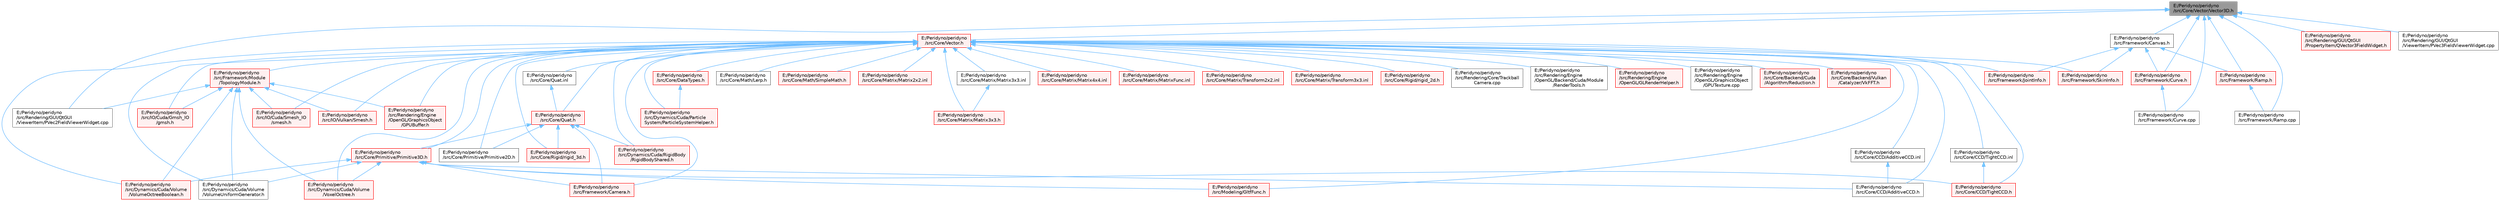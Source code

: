 digraph "E:/Peridyno/peridyno/src/Core/Vector/Vector3D.h"
{
 // LATEX_PDF_SIZE
  bgcolor="transparent";
  edge [fontname=Helvetica,fontsize=10,labelfontname=Helvetica,labelfontsize=10];
  node [fontname=Helvetica,fontsize=10,shape=box,height=0.2,width=0.4];
  Node1 [id="Node000001",label="E:/Peridyno/peridyno\l/src/Core/Vector/Vector3D.h",height=0.2,width=0.4,color="gray40", fillcolor="grey60", style="filled", fontcolor="black",tooltip=" "];
  Node1 -> Node2 [id="edge1_Node000001_Node000002",dir="back",color="steelblue1",style="solid",tooltip=" "];
  Node2 [id="Node000002",label="E:/Peridyno/peridyno\l/src/Core/Vector.h",height=0.2,width=0.4,color="red", fillcolor="#FFF0F0", style="filled",URL="$_vector_8h.html",tooltip=" "];
  Node2 -> Node3 [id="edge2_Node000002_Node000003",dir="back",color="steelblue1",style="solid",tooltip=" "];
  Node3 [id="Node000003",label="E:/Peridyno/peridyno\l/src/Core/Backend/Cuda\l/Algorithm/Reduction.h",height=0.2,width=0.4,color="red", fillcolor="#FFF0F0", style="filled",URL="$_reduction_8h.html",tooltip=" "];
  Node2 -> Node44 [id="edge3_Node000002_Node000044",dir="back",color="steelblue1",style="solid",tooltip=" "];
  Node44 [id="Node000044",label="E:/Peridyno/peridyno\l/src/Core/Backend/Vulkan\l/Catalyzer/VkFFT.h",height=0.2,width=0.4,color="red", fillcolor="#FFF0F0", style="filled",URL="$_vk_f_f_t_8h.html",tooltip=" "];
  Node2 -> Node46 [id="edge4_Node000002_Node000046",dir="back",color="steelblue1",style="solid",tooltip=" "];
  Node46 [id="Node000046",label="E:/Peridyno/peridyno\l/src/Core/CCD/AdditiveCCD.h",height=0.2,width=0.4,color="grey40", fillcolor="white", style="filled",URL="$_additive_c_c_d_8h.html",tooltip=" "];
  Node2 -> Node47 [id="edge5_Node000002_Node000047",dir="back",color="steelblue1",style="solid",tooltip=" "];
  Node47 [id="Node000047",label="E:/Peridyno/peridyno\l/src/Core/CCD/AdditiveCCD.inl",height=0.2,width=0.4,color="grey40", fillcolor="white", style="filled",URL="$_additive_c_c_d_8inl.html",tooltip=" "];
  Node47 -> Node46 [id="edge6_Node000047_Node000046",dir="back",color="steelblue1",style="solid",tooltip=" "];
  Node2 -> Node48 [id="edge7_Node000002_Node000048",dir="back",color="steelblue1",style="solid",tooltip=" "];
  Node48 [id="Node000048",label="E:/Peridyno/peridyno\l/src/Core/CCD/TightCCD.h",height=0.2,width=0.4,color="red", fillcolor="#FFF0F0", style="filled",URL="$_tight_c_c_d_8h.html",tooltip=" "];
  Node2 -> Node51 [id="edge8_Node000002_Node000051",dir="back",color="steelblue1",style="solid",tooltip=" "];
  Node51 [id="Node000051",label="E:/Peridyno/peridyno\l/src/Core/CCD/TightCCD.inl",height=0.2,width=0.4,color="grey40", fillcolor="white", style="filled",URL="$_tight_c_c_d_8inl.html",tooltip=" "];
  Node51 -> Node48 [id="edge9_Node000051_Node000048",dir="back",color="steelblue1",style="solid",tooltip=" "];
  Node2 -> Node52 [id="edge10_Node000002_Node000052",dir="back",color="steelblue1",style="solid",tooltip=" "];
  Node52 [id="Node000052",label="E:/Peridyno/peridyno\l/src/Core/DataTypes.h",height=0.2,width=0.4,color="red", fillcolor="#FFF0F0", style="filled",URL="$_data_types_8h.html",tooltip=" "];
  Node52 -> Node53 [id="edge11_Node000052_Node000053",dir="back",color="steelblue1",style="solid",tooltip=" "];
  Node53 [id="Node000053",label="E:/Peridyno/peridyno\l/src/Dynamics/Cuda/Particle\lSystem/ParticleSystemHelper.h",height=0.2,width=0.4,color="red", fillcolor="#FFF0F0", style="filled",URL="$_particle_system_helper_8h.html",tooltip=" "];
  Node2 -> Node561 [id="edge12_Node000002_Node000561",dir="back",color="steelblue1",style="solid",tooltip=" "];
  Node561 [id="Node000561",label="E:/Peridyno/peridyno\l/src/Core/Math/Lerp.h",height=0.2,width=0.4,color="grey40", fillcolor="white", style="filled",URL="$_lerp_8h.html",tooltip=" "];
  Node2 -> Node562 [id="edge13_Node000002_Node000562",dir="back",color="steelblue1",style="solid",tooltip=" "];
  Node562 [id="Node000562",label="E:/Peridyno/peridyno\l/src/Core/Math/SimpleMath.h",height=0.2,width=0.4,color="red", fillcolor="#FFF0F0", style="filled",URL="$_simple_math_8h.html",tooltip=" "];
  Node2 -> Node650 [id="edge14_Node000002_Node000650",dir="back",color="steelblue1",style="solid",tooltip=" "];
  Node650 [id="Node000650",label="E:/Peridyno/peridyno\l/src/Core/Matrix/Matrix2x2.inl",height=0.2,width=0.4,color="red", fillcolor="#FFF0F0", style="filled",URL="$_matrix2x2_8inl.html",tooltip=" "];
  Node2 -> Node665 [id="edge15_Node000002_Node000665",dir="back",color="steelblue1",style="solid",tooltip=" "];
  Node665 [id="Node000665",label="E:/Peridyno/peridyno\l/src/Core/Matrix/Matrix3x3.h",height=0.2,width=0.4,color="red", fillcolor="#FFF0F0", style="filled",URL="$_matrix3x3_8h.html",tooltip=" "];
  Node2 -> Node666 [id="edge16_Node000002_Node000666",dir="back",color="steelblue1",style="solid",tooltip=" "];
  Node666 [id="Node000666",label="E:/Peridyno/peridyno\l/src/Core/Matrix/Matrix3x3.inl",height=0.2,width=0.4,color="grey40", fillcolor="white", style="filled",URL="$_matrix3x3_8inl.html",tooltip=" "];
  Node666 -> Node665 [id="edge17_Node000666_Node000665",dir="back",color="steelblue1",style="solid",tooltip=" "];
  Node2 -> Node667 [id="edge18_Node000002_Node000667",dir="back",color="steelblue1",style="solid",tooltip=" "];
  Node667 [id="Node000667",label="E:/Peridyno/peridyno\l/src/Core/Matrix/Matrix4x4.inl",height=0.2,width=0.4,color="red", fillcolor="#FFF0F0", style="filled",URL="$_matrix4x4_8inl.html",tooltip=" "];
  Node2 -> Node654 [id="edge19_Node000002_Node000654",dir="back",color="steelblue1",style="solid",tooltip=" "];
  Node654 [id="Node000654",label="E:/Peridyno/peridyno\l/src/Core/Matrix/MatrixFunc.inl",height=0.2,width=0.4,color="red", fillcolor="#FFF0F0", style="filled",URL="$_matrix_func_8inl.html",tooltip=" "];
  Node2 -> Node669 [id="edge20_Node000002_Node000669",dir="back",color="steelblue1",style="solid",tooltip=" "];
  Node669 [id="Node000669",label="E:/Peridyno/peridyno\l/src/Core/Matrix/Transform2x2.inl",height=0.2,width=0.4,color="red", fillcolor="#FFF0F0", style="filled",URL="$_transform2x2_8inl.html",tooltip=" "];
  Node2 -> Node670 [id="edge21_Node000002_Node000670",dir="back",color="steelblue1",style="solid",tooltip=" "];
  Node670 [id="Node000670",label="E:/Peridyno/peridyno\l/src/Core/Matrix/Transform3x3.inl",height=0.2,width=0.4,color="red", fillcolor="#FFF0F0", style="filled",URL="$_transform3x3_8inl.html",tooltip=" "];
  Node2 -> Node569 [id="edge22_Node000002_Node000569",dir="back",color="steelblue1",style="solid",tooltip=" "];
  Node569 [id="Node000569",label="E:/Peridyno/peridyno\l/src/Core/Primitive/Primitive2D.h",height=0.2,width=0.4,color="grey40", fillcolor="white", style="filled",URL="$_primitive2_d_8h.html",tooltip=" "];
  Node2 -> Node571 [id="edge23_Node000002_Node000571",dir="back",color="steelblue1",style="solid",tooltip=" "];
  Node571 [id="Node000571",label="E:/Peridyno/peridyno\l/src/Core/Primitive/Primitive3D.h",height=0.2,width=0.4,color="red", fillcolor="#FFF0F0", style="filled",URL="$_primitive3_d_8h.html",tooltip=" "];
  Node571 -> Node46 [id="edge24_Node000571_Node000046",dir="back",color="steelblue1",style="solid",tooltip=" "];
  Node571 -> Node48 [id="edge25_Node000571_Node000048",dir="back",color="steelblue1",style="solid",tooltip=" "];
  Node571 -> Node329 [id="edge26_Node000571_Node000329",dir="back",color="steelblue1",style="solid",tooltip=" "];
  Node329 [id="Node000329",label="E:/Peridyno/peridyno\l/src/Dynamics/Cuda/Volume\l/VolumeOctreeBoolean.h",height=0.2,width=0.4,color="red", fillcolor="#FFF0F0", style="filled",URL="$_volume_octree_boolean_8h.html",tooltip=" "];
  Node571 -> Node332 [id="edge27_Node000571_Node000332",dir="back",color="steelblue1",style="solid",tooltip=" "];
  Node332 [id="Node000332",label="E:/Peridyno/peridyno\l/src/Dynamics/Cuda/Volume\l/VolumeUniformGenerator.h",height=0.2,width=0.4,color="grey40", fillcolor="white", style="filled",URL="$_volume_uniform_generator_8h.html",tooltip=" "];
  Node571 -> Node468 [id="edge28_Node000571_Node000468",dir="back",color="steelblue1",style="solid",tooltip=" "];
  Node468 [id="Node000468",label="E:/Peridyno/peridyno\l/src/Dynamics/Cuda/Volume\l/VoxelOctree.h",height=0.2,width=0.4,color="red", fillcolor="#FFF0F0", style="filled",URL="$_voxel_octree_8h.html",tooltip=" "];
  Node571 -> Node573 [id="edge29_Node000571_Node000573",dir="back",color="steelblue1",style="solid",tooltip=" "];
  Node573 [id="Node000573",label="E:/Peridyno/peridyno\l/src/Framework/Camera.h",height=0.2,width=0.4,color="red", fillcolor="#FFF0F0", style="filled",URL="$_framework_2_camera_8h.html",tooltip=" "];
  Node571 -> Node518 [id="edge30_Node000571_Node000518",dir="back",color="steelblue1",style="solid",tooltip=" "];
  Node518 [id="Node000518",label="E:/Peridyno/peridyno\l/src/Modeling/GltfFunc.h",height=0.2,width=0.4,color="red", fillcolor="#FFF0F0", style="filled",URL="$_gltf_func_8h.html",tooltip=" "];
  Node2 -> Node655 [id="edge31_Node000002_Node000655",dir="back",color="steelblue1",style="solid",tooltip=" "];
  Node655 [id="Node000655",label="E:/Peridyno/peridyno\l/src/Core/Quat.h",height=0.2,width=0.4,color="red", fillcolor="#FFF0F0", style="filled",URL="$_quat_8h.html",tooltip="Implementation of quaternion."];
  Node655 -> Node569 [id="edge32_Node000655_Node000569",dir="back",color="steelblue1",style="solid",tooltip=" "];
  Node655 -> Node571 [id="edge33_Node000655_Node000571",dir="back",color="steelblue1",style="solid",tooltip=" "];
  Node655 -> Node658 [id="edge34_Node000655_Node000658",dir="back",color="steelblue1",style="solid",tooltip=" "];
  Node658 [id="Node000658",label="E:/Peridyno/peridyno\l/src/Core/Rigid/rigid_3d.h",height=0.2,width=0.4,color="red", fillcolor="#FFF0F0", style="filled",URL="$rigid__3d_8h.html",tooltip=" "];
  Node655 -> Node660 [id="edge35_Node000655_Node000660",dir="back",color="steelblue1",style="solid",tooltip=" "];
  Node660 [id="Node000660",label="E:/Peridyno/peridyno\l/src/Dynamics/Cuda/RigidBody\l/RigidBodyShared.h",height=0.2,width=0.4,color="red", fillcolor="#FFF0F0", style="filled",URL="$_rigid_body_shared_8h.html",tooltip=" "];
  Node655 -> Node573 [id="edge36_Node000655_Node000573",dir="back",color="steelblue1",style="solid",tooltip=" "];
  Node2 -> Node662 [id="edge37_Node000002_Node000662",dir="back",color="steelblue1",style="solid",tooltip=" "];
  Node662 [id="Node000662",label="E:/Peridyno/peridyno\l/src/Core/Quat.inl",height=0.2,width=0.4,color="grey40", fillcolor="white", style="filled",URL="$_quat_8inl.html",tooltip=" "];
  Node662 -> Node655 [id="edge38_Node000662_Node000655",dir="back",color="steelblue1",style="solid",tooltip=" "];
  Node2 -> Node663 [id="edge39_Node000002_Node000663",dir="back",color="steelblue1",style="solid",tooltip=" "];
  Node663 [id="Node000663",label="E:/Peridyno/peridyno\l/src/Core/Rigid/rigid_2d.h",height=0.2,width=0.4,color="red", fillcolor="#FFF0F0", style="filled",URL="$rigid__2d_8h.html",tooltip=" "];
  Node2 -> Node658 [id="edge40_Node000002_Node000658",dir="back",color="steelblue1",style="solid",tooltip=" "];
  Node2 -> Node53 [id="edge41_Node000002_Node000053",dir="back",color="steelblue1",style="solid",tooltip=" "];
  Node2 -> Node660 [id="edge42_Node000002_Node000660",dir="back",color="steelblue1",style="solid",tooltip=" "];
  Node2 -> Node329 [id="edge43_Node000002_Node000329",dir="back",color="steelblue1",style="solid",tooltip=" "];
  Node2 -> Node332 [id="edge44_Node000002_Node000332",dir="back",color="steelblue1",style="solid",tooltip=" "];
  Node2 -> Node468 [id="edge45_Node000002_Node000468",dir="back",color="steelblue1",style="solid",tooltip=" "];
  Node2 -> Node573 [id="edge46_Node000002_Node000573",dir="back",color="steelblue1",style="solid",tooltip=" "];
  Node2 -> Node70 [id="edge47_Node000002_Node000070",dir="back",color="steelblue1",style="solid",tooltip=" "];
  Node70 [id="Node000070",label="E:/Peridyno/peridyno\l/src/Framework/JointInfo.h",height=0.2,width=0.4,color="red", fillcolor="#FFF0F0", style="filled",URL="$_joint_info_8h.html",tooltip=" "];
  Node2 -> Node467 [id="edge48_Node000002_Node000467",dir="back",color="steelblue1",style="solid",tooltip=" "];
  Node467 [id="Node000467",label="E:/Peridyno/peridyno\l/src/Framework/Module\l/TopologyModule.h",height=0.2,width=0.4,color="red", fillcolor="#FFF0F0", style="filled",URL="$_topology_module_8h.html",tooltip=" "];
  Node467 -> Node329 [id="edge49_Node000467_Node000329",dir="back",color="steelblue1",style="solid",tooltip=" "];
  Node467 -> Node332 [id="edge50_Node000467_Node000332",dir="back",color="steelblue1",style="solid",tooltip=" "];
  Node467 -> Node468 [id="edge51_Node000467_Node000468",dir="back",color="steelblue1",style="solid",tooltip=" "];
  Node467 -> Node469 [id="edge52_Node000467_Node000469",dir="back",color="steelblue1",style="solid",tooltip=" "];
  Node469 [id="Node000469",label="E:/Peridyno/peridyno\l/src/IO/Cuda/Gmsh_IO\l/gmsh.h",height=0.2,width=0.4,color="red", fillcolor="#FFF0F0", style="filled",URL="$gmsh_8h.html",tooltip=" "];
  Node467 -> Node471 [id="edge53_Node000467_Node000471",dir="back",color="steelblue1",style="solid",tooltip=" "];
  Node471 [id="Node000471",label="E:/Peridyno/peridyno\l/src/IO/Cuda/Smesh_IO\l/smesh.h",height=0.2,width=0.4,color="red", fillcolor="#FFF0F0", style="filled",URL="$_cuda_2_smesh___i_o_2smesh_8h.html",tooltip=" "];
  Node467 -> Node473 [id="edge54_Node000467_Node000473",dir="back",color="steelblue1",style="solid",tooltip=" "];
  Node473 [id="Node000473",label="E:/Peridyno/peridyno\l/src/IO/Vulkan/Smesh.h",height=0.2,width=0.4,color="red", fillcolor="#FFF0F0", style="filled",URL="$_vulkan_2smesh_8h.html",tooltip=" "];
  Node467 -> Node475 [id="edge55_Node000467_Node000475",dir="back",color="steelblue1",style="solid",tooltip=" "];
  Node475 [id="Node000475",label="E:/Peridyno/peridyno\l/src/Rendering/Engine\l/OpenGL/GraphicsObject\l/GPUBuffer.h",height=0.2,width=0.4,color="red", fillcolor="#FFF0F0", style="filled",URL="$_g_p_u_buffer_8h.html",tooltip=" "];
  Node467 -> Node493 [id="edge56_Node000467_Node000493",dir="back",color="steelblue1",style="solid",tooltip=" "];
  Node493 [id="Node000493",label="E:/Peridyno/peridyno\l/src/Rendering/GUI/QtGUI\l/ViewerItem/PVec2FieldViewerWidget.cpp",height=0.2,width=0.4,color="grey40", fillcolor="white", style="filled",URL="$_p_vec2_field_viewer_widget_8cpp.html",tooltip=" "];
  Node2 -> Node517 [id="edge57_Node000002_Node000517",dir="back",color="steelblue1",style="solid",tooltip=" "];
  Node517 [id="Node000517",label="E:/Peridyno/peridyno\l/src/Framework/SkinInfo.h",height=0.2,width=0.4,color="red", fillcolor="#FFF0F0", style="filled",URL="$_skin_info_8h.html",tooltip=" "];
  Node2 -> Node469 [id="edge58_Node000002_Node000469",dir="back",color="steelblue1",style="solid",tooltip=" "];
  Node2 -> Node471 [id="edge59_Node000002_Node000471",dir="back",color="steelblue1",style="solid",tooltip=" "];
  Node2 -> Node473 [id="edge60_Node000002_Node000473",dir="back",color="steelblue1",style="solid",tooltip=" "];
  Node2 -> Node518 [id="edge61_Node000002_Node000518",dir="back",color="steelblue1",style="solid",tooltip=" "];
  Node2 -> Node671 [id="edge62_Node000002_Node000671",dir="back",color="steelblue1",style="solid",tooltip=" "];
  Node671 [id="Node000671",label="E:/Peridyno/peridyno\l/src/Rendering/Core/Trackball\lCamera.cpp",height=0.2,width=0.4,color="grey40", fillcolor="white", style="filled",URL="$_trackball_camera_8cpp.html",tooltip=" "];
  Node2 -> Node672 [id="edge63_Node000002_Node000672",dir="back",color="steelblue1",style="solid",tooltip=" "];
  Node672 [id="Node000672",label="E:/Peridyno/peridyno\l/src/Rendering/Engine\l/OpenGL/Backend/Cuda/Module\l/RenderTools.h",height=0.2,width=0.4,color="grey40", fillcolor="white", style="filled",URL="$_render_tools_8h.html",tooltip=" "];
  Node2 -> Node673 [id="edge64_Node000002_Node000673",dir="back",color="steelblue1",style="solid",tooltip=" "];
  Node673 [id="Node000673",label="E:/Peridyno/peridyno\l/src/Rendering/Engine\l/OpenGL/GLRenderHelper.h",height=0.2,width=0.4,color="red", fillcolor="#FFF0F0", style="filled",URL="$_g_l_render_helper_8h.html",tooltip=" "];
  Node2 -> Node475 [id="edge65_Node000002_Node000475",dir="back",color="steelblue1",style="solid",tooltip=" "];
  Node2 -> Node675 [id="edge66_Node000002_Node000675",dir="back",color="steelblue1",style="solid",tooltip=" "];
  Node675 [id="Node000675",label="E:/Peridyno/peridyno\l/src/Rendering/Engine\l/OpenGL/GraphicsObject\l/GPUTexture.cpp",height=0.2,width=0.4,color="grey40", fillcolor="white", style="filled",URL="$_g_p_u_texture_8cpp.html",tooltip=" "];
  Node1 -> Node687 [id="edge67_Node000001_Node000687",dir="back",color="steelblue1",style="solid",tooltip=" "];
  Node687 [id="Node000687",label="E:/Peridyno/peridyno\l/src/Framework/Canvas.h",height=0.2,width=0.4,color="grey40", fillcolor="white", style="filled",URL="$_canvas_8h.html",tooltip=" "];
  Node687 -> Node688 [id="edge68_Node000687_Node000688",dir="back",color="steelblue1",style="solid",tooltip=" "];
  Node688 [id="Node000688",label="E:/Peridyno/peridyno\l/src/Framework/Curve.h",height=0.2,width=0.4,color="red", fillcolor="#FFF0F0", style="filled",URL="$_curve_8h.html",tooltip=" "];
  Node688 -> Node689 [id="edge69_Node000688_Node000689",dir="back",color="steelblue1",style="solid",tooltip=" "];
  Node689 [id="Node000689",label="E:/Peridyno/peridyno\l/src/Framework/Curve.cpp",height=0.2,width=0.4,color="grey40", fillcolor="white", style="filled",URL="$_curve_8cpp.html",tooltip=" "];
  Node687 -> Node70 [id="edge70_Node000687_Node000070",dir="back",color="steelblue1",style="solid",tooltip=" "];
  Node687 -> Node690 [id="edge71_Node000687_Node000690",dir="back",color="steelblue1",style="solid",tooltip=" "];
  Node690 [id="Node000690",label="E:/Peridyno/peridyno\l/src/Framework/Ramp.h",height=0.2,width=0.4,color="red", fillcolor="#FFF0F0", style="filled",URL="$_ramp_8h.html",tooltip=" "];
  Node690 -> Node691 [id="edge72_Node000690_Node000691",dir="back",color="steelblue1",style="solid",tooltip=" "];
  Node691 [id="Node000691",label="E:/Peridyno/peridyno\l/src/Framework/Ramp.cpp",height=0.2,width=0.4,color="grey40", fillcolor="white", style="filled",URL="$_ramp_8cpp.html",tooltip=" "];
  Node687 -> Node517 [id="edge73_Node000687_Node000517",dir="back",color="steelblue1",style="solid",tooltip=" "];
  Node1 -> Node689 [id="edge74_Node000001_Node000689",dir="back",color="steelblue1",style="solid",tooltip=" "];
  Node1 -> Node688 [id="edge75_Node000001_Node000688",dir="back",color="steelblue1",style="solid",tooltip=" "];
  Node1 -> Node691 [id="edge76_Node000001_Node000691",dir="back",color="steelblue1",style="solid",tooltip=" "];
  Node1 -> Node690 [id="edge77_Node000001_Node000690",dir="back",color="steelblue1",style="solid",tooltip=" "];
  Node1 -> Node692 [id="edge78_Node000001_Node000692",dir="back",color="steelblue1",style="solid",tooltip=" "];
  Node692 [id="Node000692",label="E:/Peridyno/peridyno\l/src/Rendering/GUI/QtGUI\l/PropertyItem/QVector3FieldWidget.h",height=0.2,width=0.4,color="red", fillcolor="#FFF0F0", style="filled",URL="$_q_vector3_field_widget_8h.html",tooltip=" "];
  Node1 -> Node493 [id="edge79_Node000001_Node000493",dir="back",color="steelblue1",style="solid",tooltip=" "];
  Node1 -> Node634 [id="edge80_Node000001_Node000634",dir="back",color="steelblue1",style="solid",tooltip=" "];
  Node634 [id="Node000634",label="E:/Peridyno/peridyno\l/src/Rendering/GUI/QtGUI\l/ViewerItem/PVec3FieldViewerWidget.cpp",height=0.2,width=0.4,color="grey40", fillcolor="white", style="filled",URL="$_p_vec3_field_viewer_widget_8cpp.html",tooltip=" "];
}

